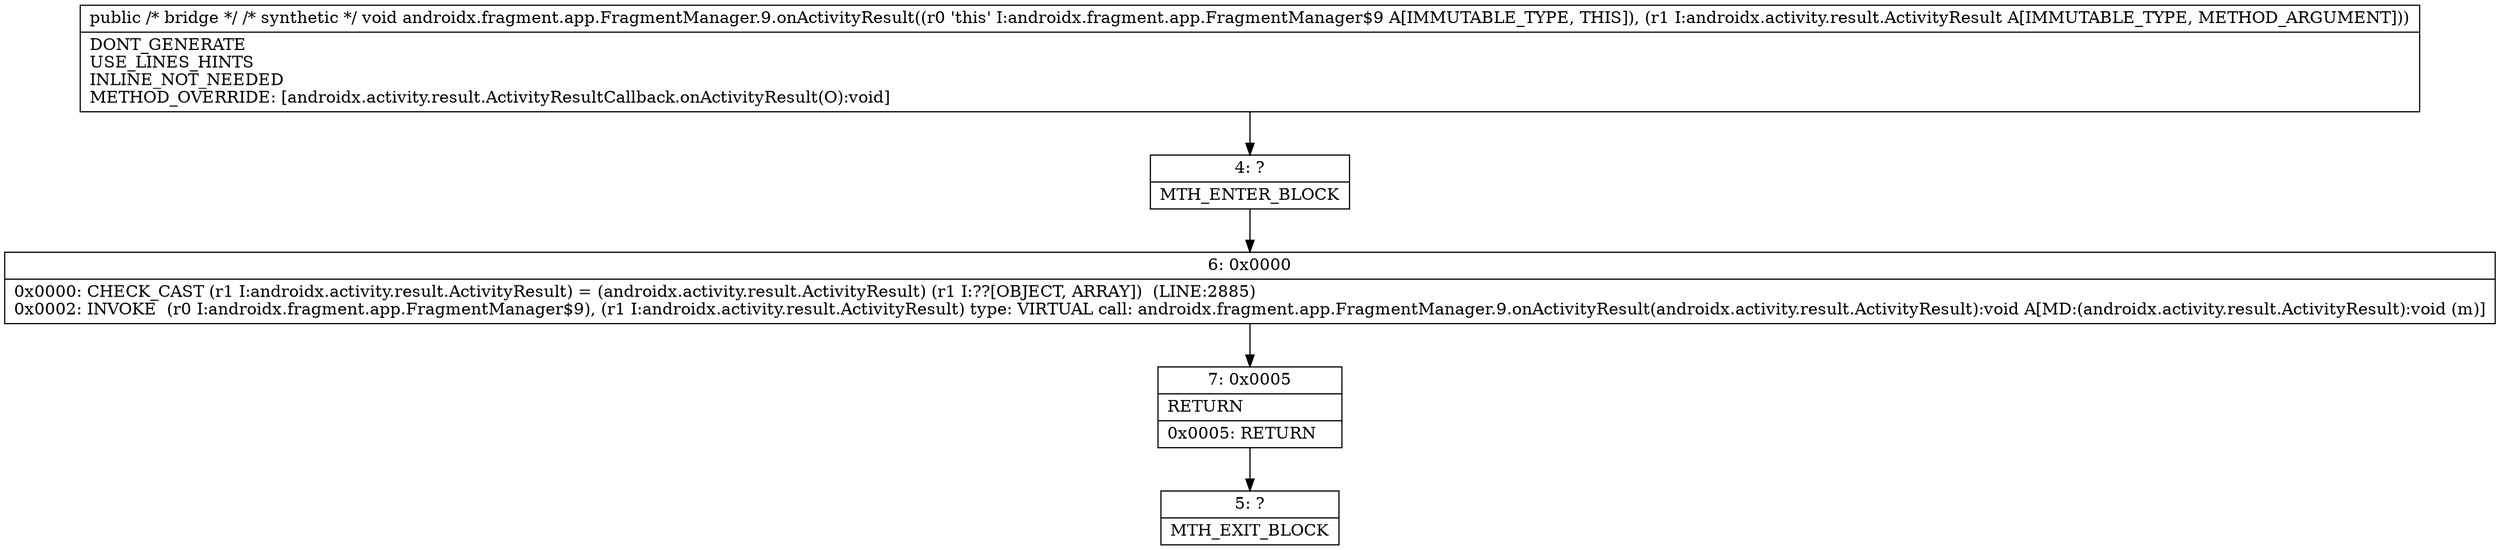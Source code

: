 digraph "CFG forandroidx.fragment.app.FragmentManager.9.onActivityResult(Ljava\/lang\/Object;)V" {
Node_4 [shape=record,label="{4\:\ ?|MTH_ENTER_BLOCK\l}"];
Node_6 [shape=record,label="{6\:\ 0x0000|0x0000: CHECK_CAST (r1 I:androidx.activity.result.ActivityResult) = (androidx.activity.result.ActivityResult) (r1 I:??[OBJECT, ARRAY])  (LINE:2885)\l0x0002: INVOKE  (r0 I:androidx.fragment.app.FragmentManager$9), (r1 I:androidx.activity.result.ActivityResult) type: VIRTUAL call: androidx.fragment.app.FragmentManager.9.onActivityResult(androidx.activity.result.ActivityResult):void A[MD:(androidx.activity.result.ActivityResult):void (m)]\l}"];
Node_7 [shape=record,label="{7\:\ 0x0005|RETURN\l|0x0005: RETURN   \l}"];
Node_5 [shape=record,label="{5\:\ ?|MTH_EXIT_BLOCK\l}"];
MethodNode[shape=record,label="{public \/* bridge *\/ \/* synthetic *\/ void androidx.fragment.app.FragmentManager.9.onActivityResult((r0 'this' I:androidx.fragment.app.FragmentManager$9 A[IMMUTABLE_TYPE, THIS]), (r1 I:androidx.activity.result.ActivityResult A[IMMUTABLE_TYPE, METHOD_ARGUMENT]))  | DONT_GENERATE\lUSE_LINES_HINTS\lINLINE_NOT_NEEDED\lMETHOD_OVERRIDE: [androidx.activity.result.ActivityResultCallback.onActivityResult(O):void]\l}"];
MethodNode -> Node_4;Node_4 -> Node_6;
Node_6 -> Node_7;
Node_7 -> Node_5;
}

